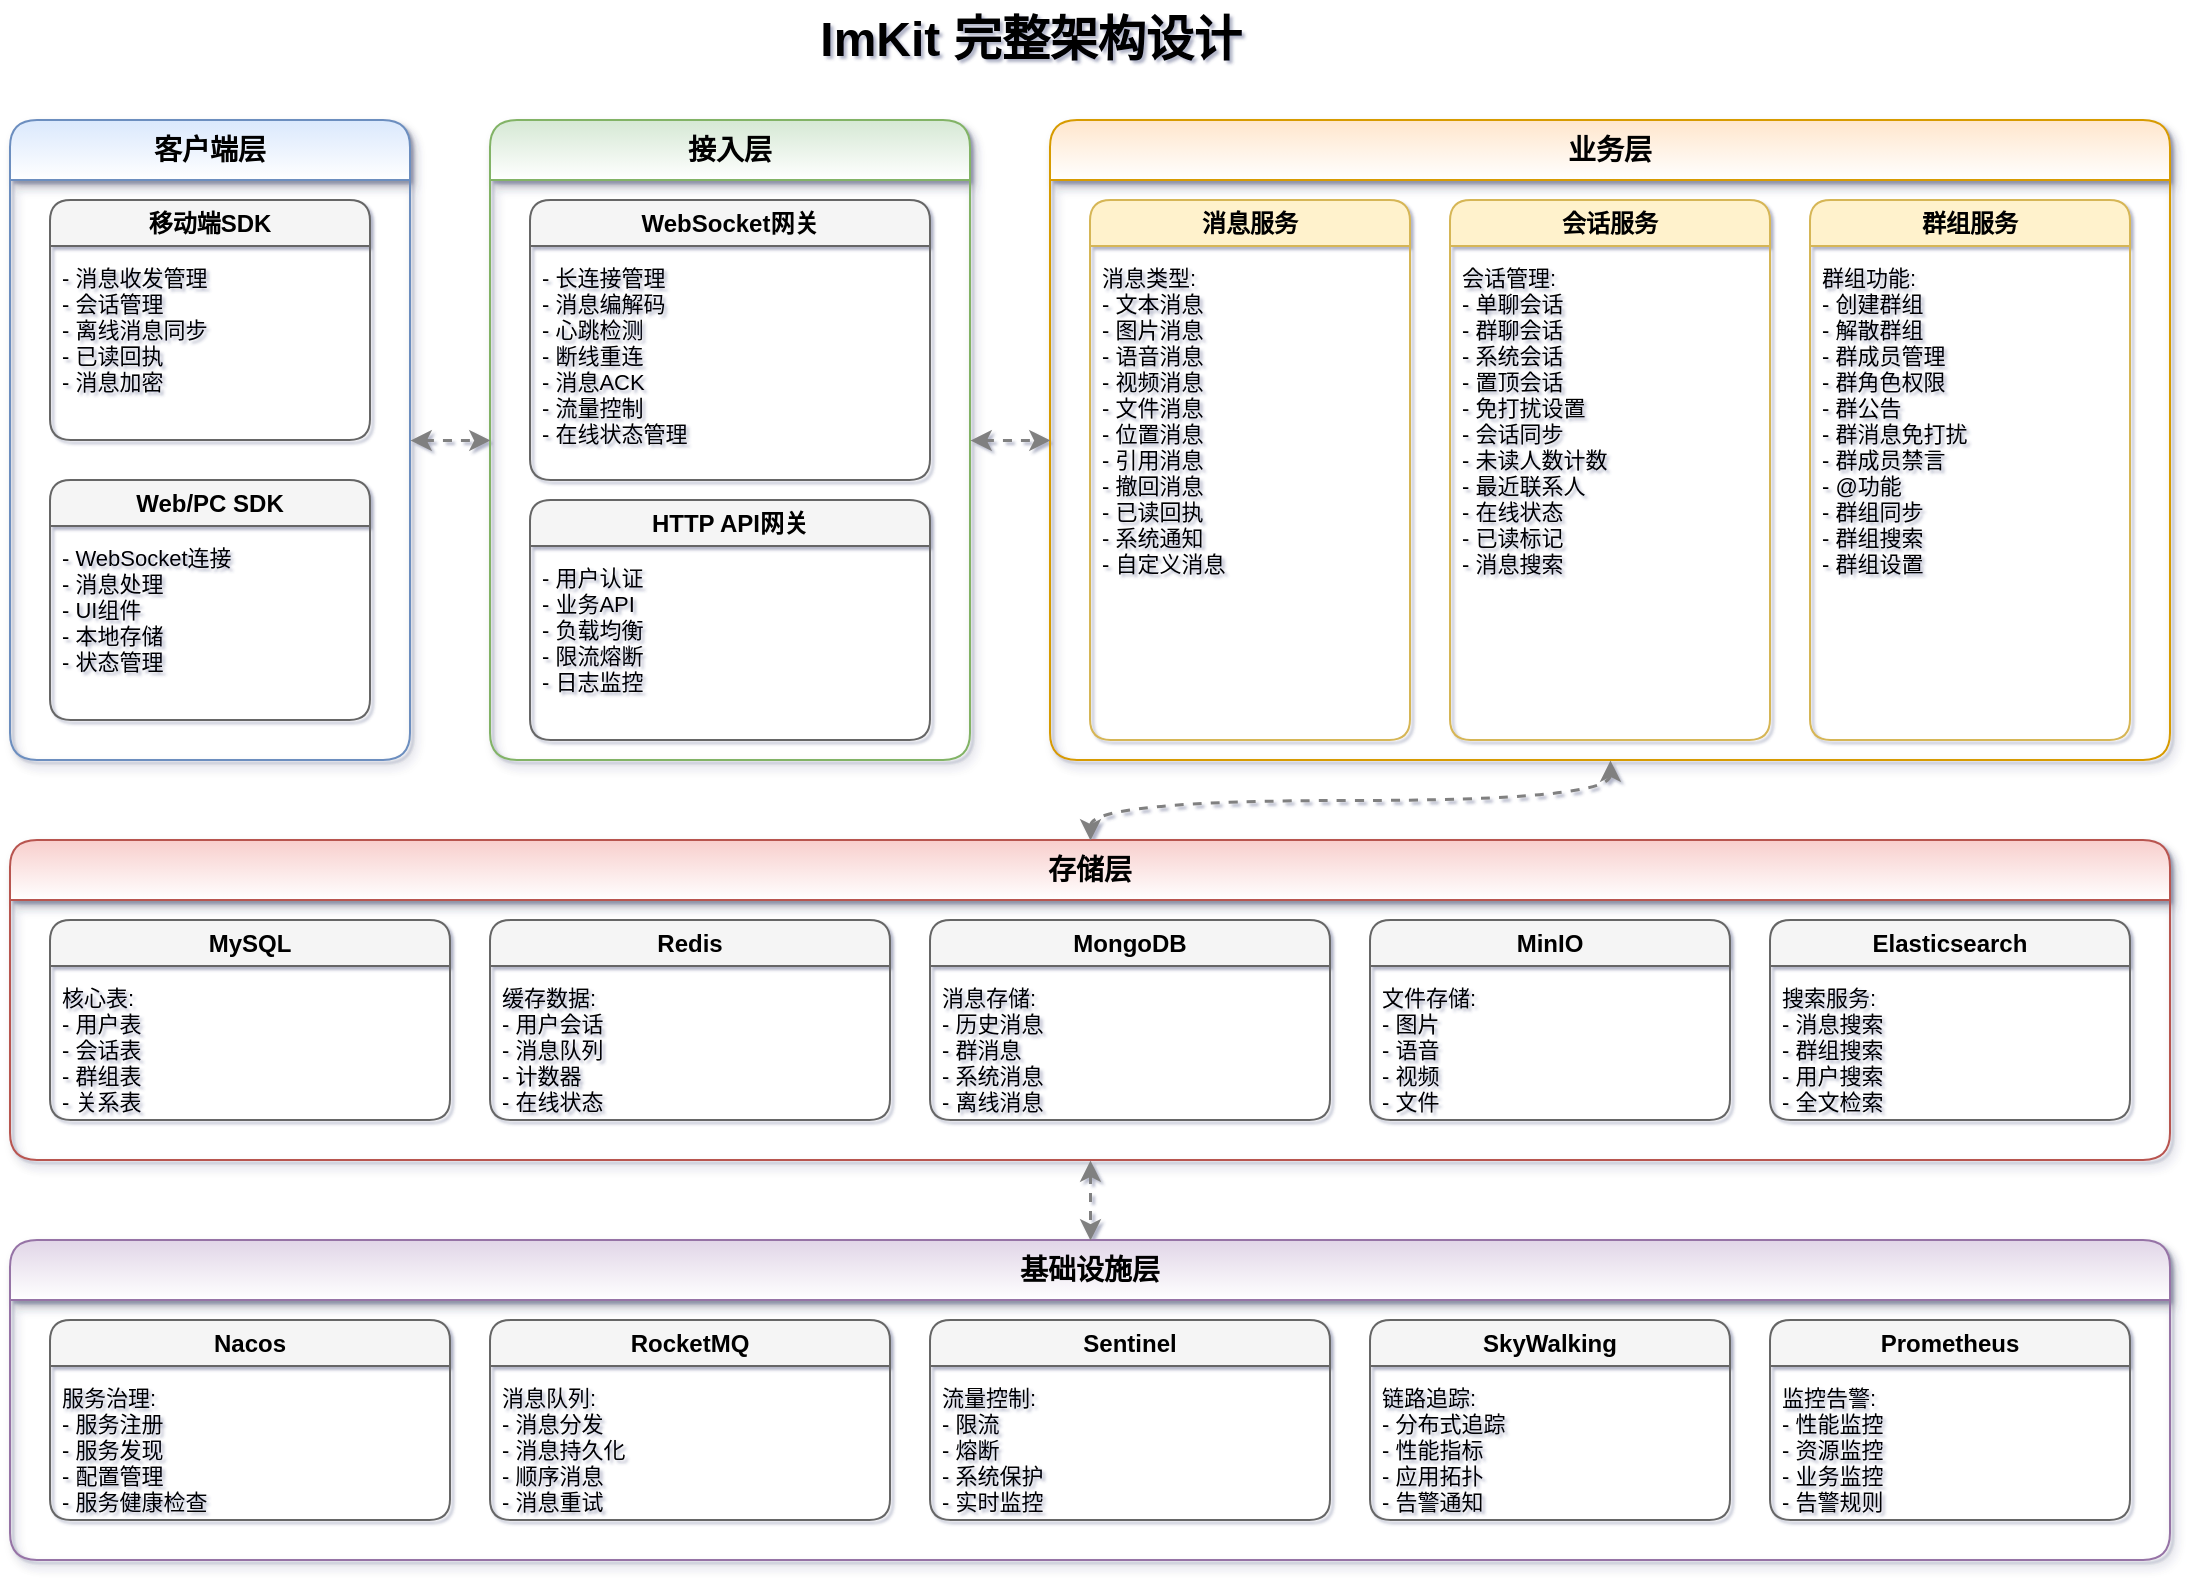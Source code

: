 <mxfile version="24.7.8">
  <diagram name="完整架构设计" id="complete-arch">
    <mxGraphModel dx="1434" dy="836" grid="0" gridSize="10" guides="1" tooltips="1" connect="1" arrows="1" fold="1" page="0" pageScale="1" pageWidth="1169" pageHeight="827" math="0" shadow="1">
      <root>
        <mxCell id="0" />
        <mxCell id="1" parent="0" />
        <mxCell id="title" value="ImKit 完整架构设计" style="text;html=1;align=center;verticalAlign=middle;resizable=0;points=[];autosize=1;strokeColor=none;fillColor=none;fontSize=24;fontStyle=1" parent="1" vertex="1">
          <mxGeometry x="400" y="20" width="300" height="40" as="geometry" />
        </mxCell>
        <mxCell id="client_layer" value="客户端层" style="swimlane;whiteSpace=wrap;html=1;fillColor=#dae8fc;strokeColor=#6c8ebf;rounded=1;shadow=1;fontSize=14;fontStyle=1;startSize=30;gradientColor=#ffffff" parent="1" vertex="1">
          <mxGeometry x="40" y="80" width="200" height="320" as="geometry" />
        </mxCell>
        <mxCell id="mobile_sdk" value="移动端SDK" style="swimlane;whiteSpace=wrap;html=1;rounded=1;fillColor=#f5f5f5;strokeColor=#666666;fontSize=12" parent="client_layer" vertex="1">
          <mxGeometry x="20" y="40" width="160" height="120" as="geometry" />
        </mxCell>
        <mxCell id="mobile_components" value="- 消息收发管理&#xa;- 会话管理&#xa;- 离线消息同步&#xa;- 已读回执&#xa;- 消息加密" style="text;strokeColor=none;fillColor=none;align=left;verticalAlign=top;spacingLeft=4;spacingRight=4;overflow=hidden;rotatable=0;points=[[0,0.5],[1,0.5]];portConstraint=eastwest;fontSize=11;" parent="mobile_sdk" vertex="1">
          <mxGeometry y="26" width="160" height="84" as="geometry" />
        </mxCell>
        <mxCell id="web_sdk" value="Web/PC SDK" style="swimlane;whiteSpace=wrap;html=1;rounded=1;fillColor=#f5f5f5;strokeColor=#666666;fontSize=12" parent="client_layer" vertex="1">
          <mxGeometry x="20" y="180" width="160" height="120" as="geometry" />
        </mxCell>
        <mxCell id="web_components" value="- WebSocket连接&#xa;- 消息处理&#xa;- UI组件&#xa;- 本地存储&#xa;- 状态管理" style="text;strokeColor=none;fillColor=none;align=left;verticalAlign=top;spacingLeft=4;spacingRight=4;overflow=hidden;rotatable=0;points=[[0,0.5],[1,0.5]];portConstraint=eastwest;fontSize=11;" parent="web_sdk" vertex="1">
          <mxGeometry y="26" width="160" height="84" as="geometry" />
        </mxCell>
        <mxCell id="gateway_layer" value="接入层" style="swimlane;whiteSpace=wrap;html=1;fillColor=#d5e8d4;strokeColor=#82b366;rounded=1;shadow=1;fontSize=14;fontStyle=1;startSize=30;gradientColor=#ffffff" parent="1" vertex="1">
          <mxGeometry x="280" y="80" width="240" height="320" as="geometry" />
        </mxCell>
        <mxCell id="ws_gateway" value="WebSocket网关" style="swimlane;whiteSpace=wrap;html=1;rounded=1;fillColor=#f5f5f5;strokeColor=#666666;fontSize=12" parent="gateway_layer" vertex="1">
          <mxGeometry x="20" y="40" width="200" height="140" as="geometry" />
        </mxCell>
        <mxCell id="ws_features" value="- 长连接管理&#xa;- 消息编解码&#xa;- 心跳检测&#xa;- 断线重连&#xa;- 消息ACK&#xa;- 流量控制&#xa;- 在线状态管理" style="text;strokeColor=none;fillColor=none;align=left;verticalAlign=top;spacingLeft=4;spacingRight=4;overflow=hidden;rotatable=0;points=[[0,0.5],[1,0.5]];portConstraint=eastwest;fontSize=11;" parent="ws_gateway" vertex="1">
          <mxGeometry y="26" width="200" height="104" as="geometry" />
        </mxCell>
        <mxCell id="http_gateway" value="HTTP API网关" style="swimlane;whiteSpace=wrap;html=1;rounded=1;fillColor=#f5f5f5;strokeColor=#666666;fontSize=12" parent="gateway_layer" vertex="1">
          <mxGeometry x="20" y="190" width="200" height="120" as="geometry" />
        </mxCell>
        <mxCell id="http_features" value="- 用户认证&#xa;- 业务API&#xa;- 负载均衡&#xa;- 限流熔断&#xa;- 日志监控" style="text;strokeColor=none;fillColor=none;align=left;verticalAlign=top;spacingLeft=4;spacingRight=4;overflow=hidden;rotatable=0;points=[[0,0.5],[1,0.5]];portConstraint=eastwest;fontSize=11;" parent="http_gateway" vertex="1">
          <mxGeometry y="26" width="200" height="84" as="geometry" />
        </mxCell>
        <mxCell id="service_layer" value="业务层" style="swimlane;whiteSpace=wrap;html=1;fillColor=#ffe6cc;strokeColor=#d79b00;rounded=1;shadow=1;fontSize=14;fontStyle=1;startSize=30;gradientColor=#ffffff" parent="1" vertex="1">
          <mxGeometry x="560" y="80" width="560" height="320" as="geometry" />
        </mxCell>
        <mxCell id="msg_service" value="消息服务" style="swimlane;whiteSpace=wrap;html=1;rounded=1;fillColor=#fff2cc;strokeColor=#d6b656;fontSize=12" parent="service_layer" vertex="1">
          <mxGeometry x="20" y="40" width="160" height="270" as="geometry" />
        </mxCell>
        <mxCell id="msg_features" value="消息类型:&#xa;- 文本消息&#xa;- 图片消息&#xa;- 语音消息&#xa;- 视频消息&#xa;- 文件消息&#xa;- 位置消息&#xa;- 引用消息&#xa;- 撤回消息&#xa;- 已读回执&#xa;- 系统通知&#xa;- 自定义消息" style="text;strokeColor=none;fillColor=none;align=left;verticalAlign=top;spacingLeft=4;spacingRight=4;overflow=hidden;rotatable=0;points=[[0,0.5],[1,0.5]];portConstraint=eastwest;fontSize=11;" parent="msg_service" vertex="1">
          <mxGeometry y="26" width="160" height="234" as="geometry" />
        </mxCell>
        <mxCell id="conv_service" value="会话服务" style="swimlane;whiteSpace=wrap;html=1;rounded=1;fillColor=#fff2cc;strokeColor=#d6b656;fontSize=12" parent="service_layer" vertex="1">
          <mxGeometry x="200" y="40" width="160" height="270" as="geometry" />
        </mxCell>
        <mxCell id="conv_features" value="会话管理:&#xa;- 单聊会话&#xa;- 群聊会话&#xa;- 系统会话&#xa;- 置顶会话&#xa;- 免打扰设置&#xa;- 会话同步&#xa;- 未读人数计数&#xa;- 最近联系人&#xa;- 在线状态&#xa;- 已读标记&#xa;- 消息搜索" style="text;strokeColor=none;fillColor=none;align=left;verticalAlign=top;spacingLeft=4;spacingRight=4;overflow=hidden;rotatable=0;points=[[0,0.5],[1,0.5]];portConstraint=eastwest;fontSize=11;" parent="conv_service" vertex="1">
          <mxGeometry y="26" width="160" height="234" as="geometry" />
        </mxCell>
        <mxCell id="group_service" value="群组服务" style="swimlane;whiteSpace=wrap;html=1;rounded=1;fillColor=#fff2cc;strokeColor=#d6b656;fontSize=12" parent="service_layer" vertex="1">
          <mxGeometry x="380" y="40" width="160" height="270" as="geometry" />
        </mxCell>
        <mxCell id="group_features" value="群组功能:&#xa;- 创建群组&#xa;- 解散群组&#xa;- 群成员管理&#xa;- 群角色权限&#xa;- 群公告&#xa;- 群消息免打扰&#xa;- 群成员禁言&#xa;- @功能&#xa;- 群组同步&#xa;- 群组搜索&#xa;- 群组设置" style="text;strokeColor=none;fillColor=none;align=left;verticalAlign=top;spacingLeft=4;spacingRight=4;overflow=hidden;rotatable=0;points=[[0,0.5],[1,0.5]];portConstraint=eastwest;fontSize=11;" parent="group_service" vertex="1">
          <mxGeometry y="26" width="160" height="234" as="geometry" />
        </mxCell>
        <mxCell id="storage_layer" value="存储层" style="swimlane;whiteSpace=wrap;html=1;fillColor=#f8cecc;strokeColor=#b85450;rounded=1;shadow=1;fontSize=14;fontStyle=1;startSize=30;gradientColor=#ffffff" parent="1" vertex="1">
          <mxGeometry x="40" y="440" width="1080" height="160" as="geometry" />
        </mxCell>
        <mxCell id="mysql" value="MySQL" style="swimlane;whiteSpace=wrap;html=1;rounded=1;fillColor=#f5f5f5;strokeColor=#666666;fontSize=12" parent="storage_layer" vertex="1">
          <mxGeometry x="20" y="40" width="200" height="100" as="geometry" />
        </mxCell>
        <mxCell id="mysql_tables" value="核心表:&#xa;- 用户表&#xa;- 会话表&#xa;- 群组表&#xa;- 关系表" style="text;strokeColor=none;fillColor=none;align=left;verticalAlign=top;spacingLeft=4;spacingRight=4;overflow=hidden;rotatable=0;points=[[0,0.5],[1,0.5]];portConstraint=eastwest;fontSize=11;" parent="mysql" vertex="1">
          <mxGeometry y="26" width="200" height="74" as="geometry" />
        </mxCell>
        <mxCell id="redis" value="Redis" style="swimlane;whiteSpace=wrap;html=1;rounded=1;fillColor=#f5f5f5;strokeColor=#666666;fontSize=12" parent="storage_layer" vertex="1">
          <mxGeometry x="240" y="40" width="200" height="100" as="geometry" />
        </mxCell>
        <mxCell id="redis_features" value="缓存数据:&#xa;- 用户会话&#xa;- 消息队列&#xa;- 计数器&#xa;- 在线状态" style="text;strokeColor=none;fillColor=none;align=left;verticalAlign=top;spacingLeft=4;spacingRight=4;overflow=hidden;rotatable=0;points=[[0,0.5],[1,0.5]];portConstraint=eastwest;fontSize=11;" parent="redis" vertex="1">
          <mxGeometry y="26" width="200" height="74" as="geometry" />
        </mxCell>
        <mxCell id="mongodb" value="MongoDB" style="swimlane;whiteSpace=wrap;html=1;rounded=1;fillColor=#f5f5f5;strokeColor=#666666;fontSize=12" parent="storage_layer" vertex="1">
          <mxGeometry x="460" y="40" width="200" height="100" as="geometry" />
        </mxCell>
        <mxCell id="mongodb_features" value="消息存储:&#xa;- 历史消息&#xa;- 群消息&#xa;- 系统消息&#xa;- 离线消息" style="text;strokeColor=none;fillColor=none;align=left;verticalAlign=top;spacingLeft=4;spacingRight=4;overflow=hidden;rotatable=0;points=[[0,0.5],[1,0.5]];portConstraint=eastwest;fontSize=11;" parent="mongodb" vertex="1">
          <mxGeometry y="26" width="200" height="74" as="geometry" />
        </mxCell>
        <mxCell id="minio" value="MinIO" style="swimlane;whiteSpace=wrap;html=1;rounded=1;fillColor=#f5f5f5;strokeColor=#666666;fontSize=12" parent="storage_layer" vertex="1">
          <mxGeometry x="680" y="40" width="180" height="100" as="geometry" />
        </mxCell>
        <mxCell id="minio_features" value="文件存储:&#xa;- 图片&#xa;- 语音&#xa;- 视频&#xa;- 文件" style="text;strokeColor=none;fillColor=none;align=left;verticalAlign=top;spacingLeft=4;spacingRight=4;overflow=hidden;rotatable=0;points=[[0,0.5],[1,0.5]];portConstraint=eastwest;fontSize=11;" parent="minio" vertex="1">
          <mxGeometry y="26" width="180" height="74" as="geometry" />
        </mxCell>
        <mxCell id="es" value="Elasticsearch" style="swimlane;whiteSpace=wrap;html=1;rounded=1;fillColor=#f5f5f5;strokeColor=#666666;fontSize=12" parent="storage_layer" vertex="1">
          <mxGeometry x="880" y="40" width="180" height="100" as="geometry" />
        </mxCell>
        <mxCell id="es_features" value="搜索服务:&#xa;- 消息搜索&#xa;- 群组搜索&#xa;- 用户搜索&#xa;- 全文检索" style="text;strokeColor=none;fillColor=none;align=left;verticalAlign=top;spacingLeft=4;spacingRight=4;overflow=hidden;rotatable=0;points=[[0,0.5],[1,0.5]];portConstraint=eastwest;fontSize=11;" parent="es" vertex="1">
          <mxGeometry y="26" width="180" height="74" as="geometry" />
        </mxCell>
        <mxCell id="infra_layer" value="基础设施层" style="swimlane;whiteSpace=wrap;html=1;fillColor=#e1d5e7;strokeColor=#9673a6;rounded=1;shadow=1;fontSize=14;fontStyle=1;startSize=30;gradientColor=#ffffff" parent="1" vertex="1">
          <mxGeometry x="40" y="640" width="1080" height="160" as="geometry" />
        </mxCell>
        <mxCell id="nacos" value="Nacos" style="swimlane;whiteSpace=wrap;html=1;rounded=1;fillColor=#f5f5f5;strokeColor=#666666;fontSize=12" parent="infra_layer" vertex="1">
          <mxGeometry x="20" y="40" width="200" height="100" as="geometry" />
        </mxCell>
        <mxCell id="nacos_features" value="服务治理:&#xa;- 服务注册&#xa;- 服务发现&#xa;- 配置管理&#xa;- 服务健康检查" style="text;strokeColor=none;fillColor=none;align=left;verticalAlign=top;spacingLeft=4;spacingRight=4;overflow=hidden;rotatable=0;points=[[0,0.5],[1,0.5]];portConstraint=eastwest;fontSize=11;" parent="nacos" vertex="1">
          <mxGeometry y="26" width="200" height="74" as="geometry" />
        </mxCell>
        <mxCell id="rocketmq" value="RocketMQ" style="swimlane;whiteSpace=wrap;html=1;rounded=1;fillColor=#f5f5f5;strokeColor=#666666;fontSize=12" parent="infra_layer" vertex="1">
          <mxGeometry x="240" y="40" width="200" height="100" as="geometry" />
        </mxCell>
        <mxCell id="rocketmq_features" value="消息队列:&#xa;- 消息分发&#xa;- 消息持久化&#xa;- 顺序消息&#xa;- 消息重试" style="text;strokeColor=none;fillColor=none;align=left;verticalAlign=top;spacingLeft=4;spacingRight=4;overflow=hidden;rotatable=0;points=[[0,0.5],[1,0.5]];portConstraint=eastwest;fontSize=11;" parent="rocketmq" vertex="1">
          <mxGeometry y="26" width="200" height="74" as="geometry" />
        </mxCell>
        <mxCell id="sentinel" value="Sentinel" style="swimlane;whiteSpace=wrap;html=1;rounded=1;fillColor=#f5f5f5;strokeColor=#666666;fontSize=12" parent="infra_layer" vertex="1">
          <mxGeometry x="460" y="40" width="200" height="100" as="geometry" />
        </mxCell>
        <mxCell id="sentinel_features" value="流量控制:&#xa;- 限流&#xa;- 熔断&#xa;- 系统保护&#xa;- 实时监控" style="text;strokeColor=none;fillColor=none;align=left;verticalAlign=top;spacingLeft=4;spacingRight=4;overflow=hidden;rotatable=0;points=[[0,0.5],[1,0.5]];portConstraint=eastwest;fontSize=11;" parent="sentinel" vertex="1">
          <mxGeometry y="26" width="200" height="74" as="geometry" />
        </mxCell>
        <mxCell id="skywalking" value="SkyWalking" style="swimlane;whiteSpace=wrap;html=1;rounded=1;fillColor=#f5f5f5;strokeColor=#666666;fontSize=12" parent="infra_layer" vertex="1">
          <mxGeometry x="680" y="40" width="180" height="100" as="geometry" />
        </mxCell>
        <mxCell id="skywalking_features" value="链路追踪:&#xa;- 分布式追踪&#xa;- 性能指标&#xa;- 应用拓扑&#xa;- 告警通知" style="text;strokeColor=none;fillColor=none;align=left;verticalAlign=top;spacingLeft=4;spacingRight=4;overflow=hidden;rotatable=0;points=[[0,0.5],[1,0.5]];portConstraint=eastwest;fontSize=11;" parent="skywalking" vertex="1">
          <mxGeometry y="26" width="180" height="74" as="geometry" />
        </mxCell>
        <mxCell id="prometheus" value="Prometheus" style="swimlane;whiteSpace=wrap;html=1;rounded=1;fillColor=#f5f5f5;strokeColor=#666666;fontSize=12" parent="infra_layer" vertex="1">
          <mxGeometry x="880" y="40" width="180" height="100" as="geometry" />
        </mxCell>
        <mxCell id="prometheus_features" value="监控告警:&#xa;- 性能监控&#xa;- 资源监控&#xa;- 业务监控&#xa;- 告警规则" style="text;strokeColor=none;fillColor=none;align=left;verticalAlign=top;spacingLeft=4;spacingRight=4;overflow=hidden;rotatable=0;points=[[0,0.5],[1,0.5]];portConstraint=eastwest;fontSize=11;" parent="prometheus" vertex="1">
          <mxGeometry y="26" width="180" height="74" as="geometry" />
        </mxCell>
        <mxCell id="arrow1" value="" style="endArrow=classic;startArrow=classic;html=1;rounded=1;edgeStyle=orthogonalEdgeStyle;curved=1;strokeWidth=1.5;strokeColor=#808080;dashed=1;shadow=0" parent="1" source="client_layer" target="gateway_layer" edge="1">
          <mxGeometry relative="1" as="geometry" />
        </mxCell>
        <mxCell id="arrow2" value="" style="endArrow=classic;startArrow=classic;html=1;rounded=1;edgeStyle=orthogonalEdgeStyle;curved=1;strokeWidth=1.5;strokeColor=#808080;dashed=1;shadow=0" parent="1" source="gateway_layer" target="service_layer" edge="1">
          <mxGeometry relative="1" as="geometry" />
        </mxCell>
        <mxCell id="arrow3" value="" style="endArrow=classic;startArrow=classic;html=1;rounded=1;edgeStyle=orthogonalEdgeStyle;curved=1;strokeWidth=1.5;strokeColor=#808080;dashed=1;shadow=0" parent="1" source="service_layer" target="storage_layer" edge="1">
          <mxGeometry relative="1" as="geometry" />
        </mxCell>
        <mxCell id="arrow4" value="" style="endArrow=classic;startArrow=classic;html=1;rounded=1;edgeStyle=orthogonalEdgeStyle;curved=1;strokeWidth=1.5;strokeColor=#808080;dashed=1;shadow=0" parent="1" source="storage_layer" target="infra_layer" edge="1">
          <mxGeometry relative="1" as="geometry" />
        </mxCell>
      </root>
    </mxGraphModel>
  </diagram>
</mxfile>
